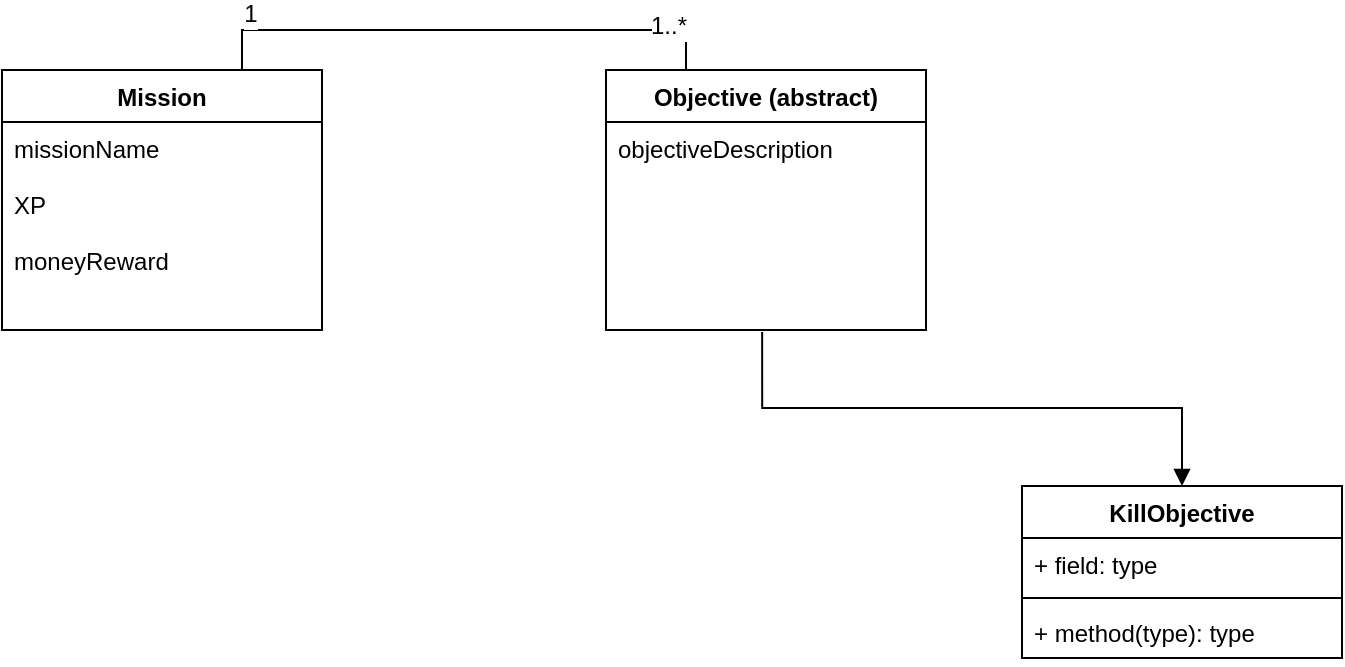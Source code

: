 <mxfile pages="1" version="11.2.2" type="github"><diagram name="Page-1" id="9f46799a-70d6-7492-0946-bef42562c5a5"><mxGraphModel dx="1422" dy="765" grid="1" gridSize="10" guides="1" tooltips="1" connect="1" arrows="1" fold="1" page="1" pageScale="1" pageWidth="1100" pageHeight="850" background="#ffffff" math="0" shadow="0"><root><mxCell id="0"/><mxCell id="1" parent="0"/><mxCell id="GeCyzOxqeweIvfu5MBU_-12" style="edgeStyle=orthogonalEdgeStyle;rounded=0;orthogonalLoop=1;jettySize=auto;html=1;exitX=0.75;exitY=0;exitDx=0;exitDy=0;entryX=0.25;entryY=0;entryDx=0;entryDy=0;endArrow=none;endFill=0;" edge="1" parent="1" source="GeCyzOxqeweIvfu5MBU_-1" target="GeCyzOxqeweIvfu5MBU_-5"><mxGeometry relative="1" as="geometry"/></mxCell><mxCell id="GeCyzOxqeweIvfu5MBU_-13" value="1..*" style="text;html=1;resizable=0;points=[];align=center;verticalAlign=middle;labelBackgroundColor=#ffffff;" vertex="1" connectable="0" parent="GeCyzOxqeweIvfu5MBU_-12"><mxGeometry x="0.777" y="2" relative="1" as="geometry"><mxPoint as="offset"/></mxGeometry></mxCell><mxCell id="GeCyzOxqeweIvfu5MBU_-14" value="1" style="text;html=1;resizable=0;points=[];align=center;verticalAlign=middle;labelBackgroundColor=#ffffff;" vertex="1" connectable="0" parent="GeCyzOxqeweIvfu5MBU_-12"><mxGeometry x="-0.846" y="-9" relative="1" as="geometry"><mxPoint x="4" y="-17" as="offset"/></mxGeometry></mxCell><mxCell id="GeCyzOxqeweIvfu5MBU_-1" value="Mission" style="swimlane;fontStyle=1;align=center;verticalAlign=top;childLayout=stackLayout;horizontal=1;startSize=26;horizontalStack=0;resizeParent=1;resizeParentMax=0;resizeLast=0;collapsible=1;marginBottom=0;" vertex="1" parent="1"><mxGeometry x="330" y="162" width="160" height="130" as="geometry"/></mxCell><mxCell id="GeCyzOxqeweIvfu5MBU_-2" value="missionName&#xA;&#xA;XP&#xA;&#xA;moneyReward&#xA;&#xA;&#xA;&#xA;" style="text;strokeColor=none;fillColor=none;align=left;verticalAlign=top;spacingLeft=4;spacingRight=4;overflow=hidden;rotatable=0;points=[[0,0.5],[1,0.5]];portConstraint=eastwest;" vertex="1" parent="GeCyzOxqeweIvfu5MBU_-1"><mxGeometry y="26" width="160" height="104" as="geometry"/></mxCell><mxCell id="GeCyzOxqeweIvfu5MBU_-5" value="Objective (abstract)" style="swimlane;fontStyle=1;align=center;verticalAlign=top;childLayout=stackLayout;horizontal=1;startSize=26;horizontalStack=0;resizeParent=1;resizeParentMax=0;resizeLast=0;collapsible=1;marginBottom=0;" vertex="1" parent="1"><mxGeometry x="632" y="162" width="160" height="130" as="geometry"/></mxCell><mxCell id="GeCyzOxqeweIvfu5MBU_-6" value="objectiveDescription&#xA;&#xA;" style="text;strokeColor=none;fillColor=none;align=left;verticalAlign=top;spacingLeft=4;spacingRight=4;overflow=hidden;rotatable=0;points=[[0,0.5],[1,0.5]];portConstraint=eastwest;" vertex="1" parent="GeCyzOxqeweIvfu5MBU_-5"><mxGeometry y="26" width="160" height="104" as="geometry"/></mxCell><mxCell id="GeCyzOxqeweIvfu5MBU_-19" style="edgeStyle=orthogonalEdgeStyle;rounded=0;orthogonalLoop=1;jettySize=auto;html=1;exitX=0.5;exitY=0;exitDx=0;exitDy=0;entryX=0.488;entryY=1.01;entryDx=0;entryDy=0;entryPerimeter=0;endArrow=none;endFill=0;startArrow=block;startFill=1;" edge="1" parent="1" source="GeCyzOxqeweIvfu5MBU_-15" target="GeCyzOxqeweIvfu5MBU_-6"><mxGeometry relative="1" as="geometry"/></mxCell><mxCell id="GeCyzOxqeweIvfu5MBU_-15" value="KillObjective&#xA;" style="swimlane;fontStyle=1;align=center;verticalAlign=top;childLayout=stackLayout;horizontal=1;startSize=26;horizontalStack=0;resizeParent=1;resizeParentMax=0;resizeLast=0;collapsible=1;marginBottom=0;" vertex="1" parent="1"><mxGeometry x="840" y="370" width="160" height="86" as="geometry"/></mxCell><mxCell id="GeCyzOxqeweIvfu5MBU_-16" value="+ field: type" style="text;strokeColor=none;fillColor=none;align=left;verticalAlign=top;spacingLeft=4;spacingRight=4;overflow=hidden;rotatable=0;points=[[0,0.5],[1,0.5]];portConstraint=eastwest;" vertex="1" parent="GeCyzOxqeweIvfu5MBU_-15"><mxGeometry y="26" width="160" height="26" as="geometry"/></mxCell><mxCell id="GeCyzOxqeweIvfu5MBU_-17" value="" style="line;strokeWidth=1;fillColor=none;align=left;verticalAlign=middle;spacingTop=-1;spacingLeft=3;spacingRight=3;rotatable=0;labelPosition=right;points=[];portConstraint=eastwest;" vertex="1" parent="GeCyzOxqeweIvfu5MBU_-15"><mxGeometry y="52" width="160" height="8" as="geometry"/></mxCell><mxCell id="GeCyzOxqeweIvfu5MBU_-18" value="+ method(type): type" style="text;strokeColor=none;fillColor=none;align=left;verticalAlign=top;spacingLeft=4;spacingRight=4;overflow=hidden;rotatable=0;points=[[0,0.5],[1,0.5]];portConstraint=eastwest;" vertex="1" parent="GeCyzOxqeweIvfu5MBU_-15"><mxGeometry y="60" width="160" height="26" as="geometry"/></mxCell></root></mxGraphModel></diagram></mxfile>